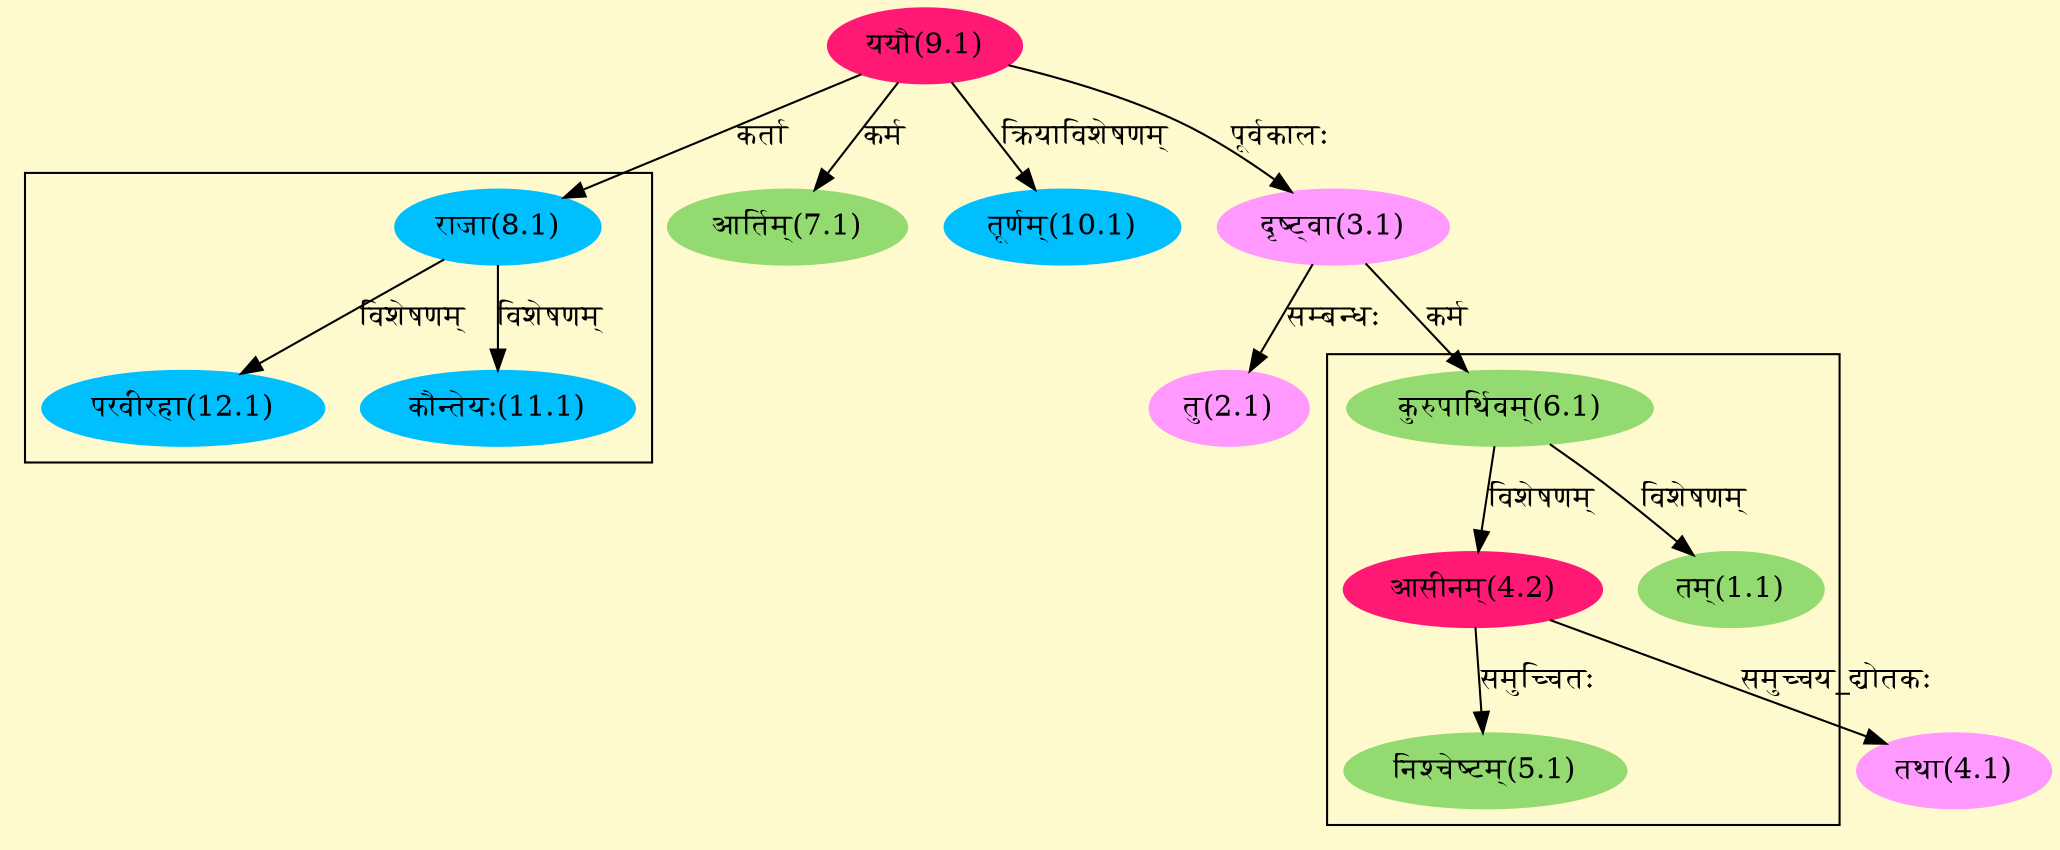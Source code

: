 digraph G{
rankdir=BT;
 compound=true;
 bgcolor="lemonchiffon1";

subgraph cluster_1{
Node1_1 [style=filled, color="#93DB70" label = "तम्(1.1)"]
Node6_1 [style=filled, color="#93DB70" label = "कुरुपार्थिवम्(6.1)"]
Node4_2 [style=filled, color="#FF1975" label = "आसीनम्(4.2)"]
Node5_1 [style=filled, color="#93DB70" label = "निश्चेष्टम्(5.1)"]

}

subgraph cluster_2{
Node11_1 [style=filled, color="#00BFFF" label = "कौन्तेयः(11.1)"]
Node8_1 [style=filled, color="#00BFFF" label = "राजा(8.1)"]
Node12_1 [style=filled, color="#00BFFF" label = "परवीरहा(12.1)"]

}
Node2_1 [style=filled, color="#FF99FF" label = "तु(2.1)"]
Node3_1 [style=filled, color="#FF99FF" label = "दृष्ट्वा(3.1)"]
Node9_1 [style=filled, color="#FF1975" label = "ययौ(9.1)"]
Node4_1 [style=filled, color="#FF99FF" label = "तथा(4.1)"]
Node4_2 [style=filled, color="#FF1975" label = "आसीनम्(4.2)"]
Node6_1 [style=filled, color="#93DB70" label = "कुरुपार्थिवम्(6.1)"]
Node7_1 [style=filled, color="#93DB70" label = "आर्तिम्(7.1)"]
Node8_1 [style=filled, color="#00BFFF" label = "राजा(8.1)"]
Node11_1 [style=filled, color="#00BFFF" label = "कौन्तेयः(11.1)"]
Node [style=filled, color="" label = "()"]
Node10_1 [style=filled, color="#00BFFF" label = "तूर्णम्(10.1)"]
/* Start of Relations section */

Node1_1 -> Node6_1 [  label="विशेषणम्"  dir="back" ]
Node2_1 -> Node3_1 [  label="सम्बन्धः"  dir="back" ]
Node3_1 -> Node9_1 [  label="पूर्वकालः"  dir="back" ]
Node4_1 -> Node4_2 [  label="समुच्चय_द्योतकः"  dir="back" ]
Node4_2 -> Node6_1 [  label="विशेषणम्"  dir="back" ]
Node5_1 -> Node4_2 [  label="समुच्चितः"  dir="back" ]
Node6_1 -> Node3_1 [  label="कर्म"  dir="back" ]
Node7_1 -> Node9_1 [  label="कर्म"  dir="back" ]
Node8_1 -> Node9_1 [  label="कर्ता"  dir="back" ]
Node10_1 -> Node9_1 [  label="क्रियाविशेषणम्"  dir="back" ]
Node11_1 -> Node8_1 [  label="विशेषणम्"  dir="back" ]
Node12_1 -> Node8_1 [  label="विशेषणम्"  dir="back" ]
}
